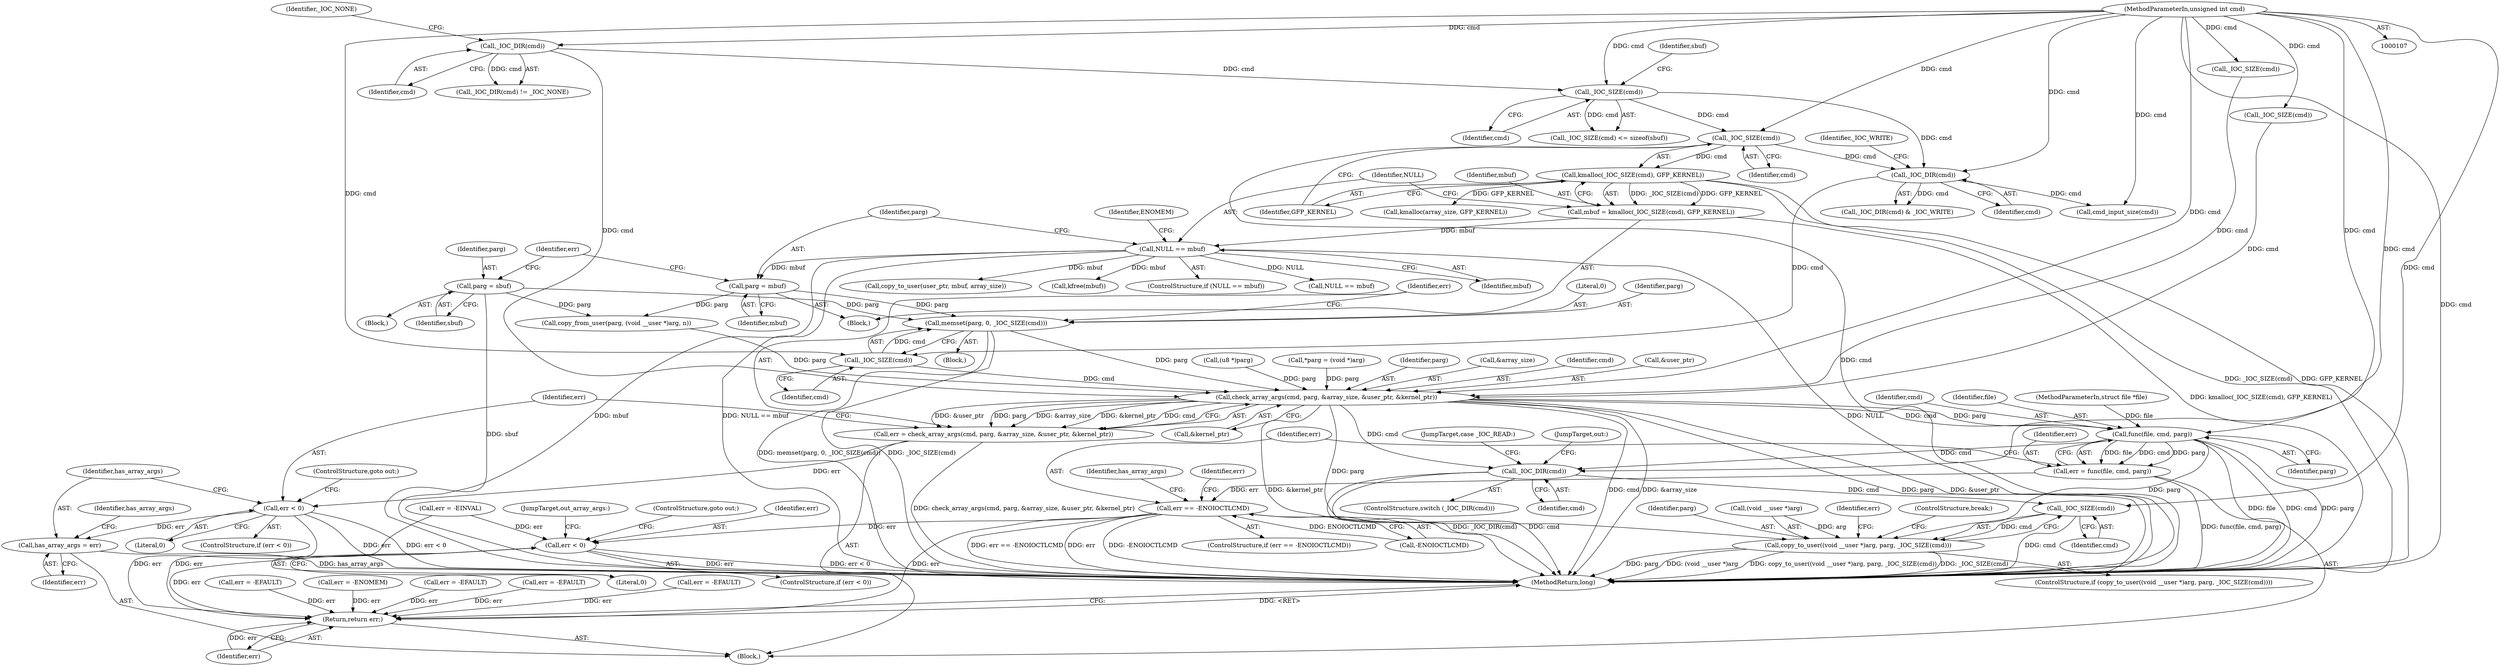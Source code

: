 digraph "0_linux_fc0a80798576f80ca10b3f6c9c7097f12fd1d64e@API" {
"1000217" [label="(Call,memset(parg, 0, _IOC_SIZE(cmd)))"];
"1000155" [label="(Call,parg = sbuf)"];
"1000173" [label="(Call,parg = mbuf)"];
"1000167" [label="(Call,NULL == mbuf)"];
"1000160" [label="(Call,mbuf = kmalloc(_IOC_SIZE(cmd), GFP_KERNEL))"];
"1000162" [label="(Call,kmalloc(_IOC_SIZE(cmd), GFP_KERNEL))"];
"1000163" [label="(Call,_IOC_SIZE(cmd))"];
"1000150" [label="(Call,_IOC_SIZE(cmd))"];
"1000144" [label="(Call,_IOC_DIR(cmd))"];
"1000109" [label="(MethodParameterIn,unsigned int cmd)"];
"1000220" [label="(Call,_IOC_SIZE(cmd))"];
"1000182" [label="(Call,_IOC_DIR(cmd))"];
"1000224" [label="(Call,check_array_args(cmd, parg, &array_size, &user_ptr, &kernel_ptr))"];
"1000222" [label="(Call,err = check_array_args(cmd, parg, &array_size, &user_ptr, &kernel_ptr))"];
"1000234" [label="(Call,err < 0)"];
"1000238" [label="(Call,has_array_args = err)"];
"1000331" [label="(Return,return err;)"];
"1000274" [label="(Call,func(file, cmd, parg))"];
"1000272" [label="(Call,err = func(file, cmd, parg))"];
"1000279" [label="(Call,err == -ENOIOCTLCMD)"];
"1000305" [label="(Call,err < 0)"];
"1000311" [label="(Call,_IOC_DIR(cmd))"];
"1000321" [label="(Call,_IOC_SIZE(cmd))"];
"1000316" [label="(Call,copy_to_user((void __user *)arg, parg, _IOC_SIZE(cmd)))"];
"1000305" [label="(Call,err < 0)"];
"1000177" [label="(Identifier,err)"];
"1000316" [label="(Call,copy_to_user((void __user *)arg, parg, _IOC_SIZE(cmd)))"];
"1000333" [label="(MethodReturn,long)"];
"1000321" [label="(Call,_IOC_SIZE(cmd))"];
"1000222" [label="(Call,err = check_array_args(cmd, parg, &array_size, &user_ptr, &kernel_ptr))"];
"1000153" [label="(Identifier,sbuf)"];
"1000235" [label="(Identifier,err)"];
"1000236" [label="(Literal,0)"];
"1000295" [label="(Call,copy_to_user(user_ptr, mbuf, array_size))"];
"1000308" [label="(ControlStructure,goto out;)"];
"1000225" [label="(Identifier,cmd)"];
"1000108" [label="(MethodParameterIn,struct file *file)"];
"1000216" [label="(Block,)"];
"1000154" [label="(Block,)"];
"1000288" [label="(Identifier,has_array_args)"];
"1000234" [label="(Call,err < 0)"];
"1000217" [label="(Call,memset(parg, 0, _IOC_SIZE(cmd)))"];
"1000240" [label="(Identifier,err)"];
"1000172" [label="(Identifier,ENOMEM)"];
"1000304" [label="(ControlStructure,if (err < 0))"];
"1000281" [label="(Call,-ENOIOCTLCMD)"];
"1000145" [label="(Identifier,cmd)"];
"1000277" [label="(Identifier,parg)"];
"1000219" [label="(Literal,0)"];
"1000258" [label="(Call,err = -EFAULT)"];
"1000184" [label="(Identifier,_IOC_WRITE)"];
"1000320" [label="(Identifier,parg)"];
"1000329" [label="(Call,kfree(mbuf))"];
"1000109" [label="(MethodParameterIn,unsigned int cmd)"];
"1000233" [label="(ControlStructure,if (err < 0))"];
"1000272" [label="(Call,err = func(file, cmd, parg))"];
"1000229" [label="(Call,&user_ptr)"];
"1000156" [label="(Identifier,parg)"];
"1000278" [label="(ControlStructure,if (err == -ENOIOCTLCMD))"];
"1000183" [label="(Identifier,cmd)"];
"1000112" [label="(Block,)"];
"1000151" [label="(Identifier,cmd)"];
"1000249" [label="(Call,err = -ENOMEM)"];
"1000299" [label="(Call,err = -EFAULT)"];
"1000192" [label="(Call,copy_from_user(parg, (void __user *)arg, n))"];
"1000314" [label="(JumpTarget,case _IOC_READ:)"];
"1000165" [label="(Identifier,GFP_KERNEL)"];
"1000322" [label="(Identifier,cmd)"];
"1000166" [label="(ControlStructure,if (NULL == mbuf))"];
"1000317" [label="(Call,(void __user *)arg)"];
"1000310" [label="(ControlStructure,switch (_IOC_DIR(cmd)))"];
"1000315" [label="(ControlStructure,if (copy_to_user((void __user *)arg, parg, _IOC_SIZE(cmd))))"];
"1000173" [label="(Call,parg = mbuf)"];
"1000324" [label="(Identifier,err)"];
"1000280" [label="(Identifier,err)"];
"1000332" [label="(Identifier,err)"];
"1000273" [label="(Identifier,err)"];
"1000161" [label="(Identifier,mbuf)"];
"1000231" [label="(Call,&kernel_ptr)"];
"1000182" [label="(Call,_IOC_DIR(cmd))"];
"1000309" [label="(JumpTarget,out_array_args:)"];
"1000323" [label="(Call,err = -EFAULT)"];
"1000206" [label="(Call,(u8 *)parg)"];
"1000119" [label="(Call,*parg = (void *)arg)"];
"1000284" [label="(Identifier,err)"];
"1000174" [label="(Identifier,parg)"];
"1000175" [label="(Identifier,mbuf)"];
"1000202" [label="(Call,_IOC_SIZE(cmd))"];
"1000221" [label="(Identifier,cmd)"];
"1000168" [label="(Identifier,NULL)"];
"1000220" [label="(Call,_IOC_SIZE(cmd))"];
"1000159" [label="(Block,)"];
"1000189" [label="(Call,cmd_input_size(cmd))"];
"1000162" [label="(Call,kmalloc(_IOC_SIZE(cmd), GFP_KERNEL))"];
"1000283" [label="(Call,err = -EINVAL)"];
"1000254" [label="(Call,NULL == mbuf)"];
"1000276" [label="(Identifier,cmd)"];
"1000237" [label="(ControlStructure,goto out;)"];
"1000146" [label="(Identifier,_IOC_NONE)"];
"1000150" [label="(Call,_IOC_SIZE(cmd))"];
"1000311" [label="(Call,_IOC_DIR(cmd))"];
"1000226" [label="(Identifier,parg)"];
"1000279" [label="(Call,err == -ENOIOCTLCMD)"];
"1000327" [label="(ControlStructure,break;)"];
"1000169" [label="(Identifier,mbuf)"];
"1000149" [label="(Call,_IOC_SIZE(cmd) <= sizeof(sbuf))"];
"1000160" [label="(Call,mbuf = kmalloc(_IOC_SIZE(cmd), GFP_KERNEL))"];
"1000218" [label="(Identifier,parg)"];
"1000157" [label="(Identifier,sbuf)"];
"1000224" [label="(Call,check_array_args(cmd, parg, &array_size, &user_ptr, &kernel_ptr))"];
"1000246" [label="(Call,kmalloc(array_size, GFP_KERNEL))"];
"1000239" [label="(Identifier,has_array_args)"];
"1000275" [label="(Identifier,file)"];
"1000238" [label="(Call,has_array_args = err)"];
"1000181" [label="(Call,_IOC_DIR(cmd) & _IOC_WRITE)"];
"1000227" [label="(Call,&array_size)"];
"1000167" [label="(Call,NULL == mbuf)"];
"1000155" [label="(Call,parg = sbuf)"];
"1000176" [label="(Call,err = -EFAULT)"];
"1000163" [label="(Call,_IOC_SIZE(cmd))"];
"1000312" [label="(Identifier,cmd)"];
"1000328" [label="(JumpTarget,out:)"];
"1000212" [label="(Call,_IOC_SIZE(cmd))"];
"1000144" [label="(Call,_IOC_DIR(cmd))"];
"1000242" [label="(Identifier,has_array_args)"];
"1000223" [label="(Identifier,err)"];
"1000164" [label="(Identifier,cmd)"];
"1000331" [label="(Return,return err;)"];
"1000274" [label="(Call,func(file, cmd, parg))"];
"1000306" [label="(Identifier,err)"];
"1000307" [label="(Literal,0)"];
"1000143" [label="(Call,_IOC_DIR(cmd) != _IOC_NONE)"];
"1000217" -> "1000216"  [label="AST: "];
"1000217" -> "1000220"  [label="CFG: "];
"1000218" -> "1000217"  [label="AST: "];
"1000219" -> "1000217"  [label="AST: "];
"1000220" -> "1000217"  [label="AST: "];
"1000223" -> "1000217"  [label="CFG: "];
"1000217" -> "1000333"  [label="DDG: memset(parg, 0, _IOC_SIZE(cmd))"];
"1000217" -> "1000333"  [label="DDG: _IOC_SIZE(cmd)"];
"1000155" -> "1000217"  [label="DDG: parg"];
"1000173" -> "1000217"  [label="DDG: parg"];
"1000220" -> "1000217"  [label="DDG: cmd"];
"1000217" -> "1000224"  [label="DDG: parg"];
"1000155" -> "1000154"  [label="AST: "];
"1000155" -> "1000157"  [label="CFG: "];
"1000156" -> "1000155"  [label="AST: "];
"1000157" -> "1000155"  [label="AST: "];
"1000177" -> "1000155"  [label="CFG: "];
"1000155" -> "1000333"  [label="DDG: sbuf"];
"1000155" -> "1000192"  [label="DDG: parg"];
"1000173" -> "1000159"  [label="AST: "];
"1000173" -> "1000175"  [label="CFG: "];
"1000174" -> "1000173"  [label="AST: "];
"1000175" -> "1000173"  [label="AST: "];
"1000177" -> "1000173"  [label="CFG: "];
"1000167" -> "1000173"  [label="DDG: mbuf"];
"1000173" -> "1000192"  [label="DDG: parg"];
"1000167" -> "1000166"  [label="AST: "];
"1000167" -> "1000169"  [label="CFG: "];
"1000168" -> "1000167"  [label="AST: "];
"1000169" -> "1000167"  [label="AST: "];
"1000172" -> "1000167"  [label="CFG: "];
"1000174" -> "1000167"  [label="CFG: "];
"1000167" -> "1000333"  [label="DDG: NULL"];
"1000167" -> "1000333"  [label="DDG: mbuf"];
"1000167" -> "1000333"  [label="DDG: NULL == mbuf"];
"1000160" -> "1000167"  [label="DDG: mbuf"];
"1000167" -> "1000254"  [label="DDG: NULL"];
"1000167" -> "1000295"  [label="DDG: mbuf"];
"1000167" -> "1000329"  [label="DDG: mbuf"];
"1000160" -> "1000159"  [label="AST: "];
"1000160" -> "1000162"  [label="CFG: "];
"1000161" -> "1000160"  [label="AST: "];
"1000162" -> "1000160"  [label="AST: "];
"1000168" -> "1000160"  [label="CFG: "];
"1000160" -> "1000333"  [label="DDG: kmalloc(_IOC_SIZE(cmd), GFP_KERNEL)"];
"1000162" -> "1000160"  [label="DDG: _IOC_SIZE(cmd)"];
"1000162" -> "1000160"  [label="DDG: GFP_KERNEL"];
"1000162" -> "1000165"  [label="CFG: "];
"1000163" -> "1000162"  [label="AST: "];
"1000165" -> "1000162"  [label="AST: "];
"1000162" -> "1000333"  [label="DDG: _IOC_SIZE(cmd)"];
"1000162" -> "1000333"  [label="DDG: GFP_KERNEL"];
"1000163" -> "1000162"  [label="DDG: cmd"];
"1000162" -> "1000246"  [label="DDG: GFP_KERNEL"];
"1000163" -> "1000164"  [label="CFG: "];
"1000164" -> "1000163"  [label="AST: "];
"1000165" -> "1000163"  [label="CFG: "];
"1000163" -> "1000333"  [label="DDG: cmd"];
"1000150" -> "1000163"  [label="DDG: cmd"];
"1000109" -> "1000163"  [label="DDG: cmd"];
"1000163" -> "1000182"  [label="DDG: cmd"];
"1000150" -> "1000149"  [label="AST: "];
"1000150" -> "1000151"  [label="CFG: "];
"1000151" -> "1000150"  [label="AST: "];
"1000153" -> "1000150"  [label="CFG: "];
"1000150" -> "1000149"  [label="DDG: cmd"];
"1000144" -> "1000150"  [label="DDG: cmd"];
"1000109" -> "1000150"  [label="DDG: cmd"];
"1000150" -> "1000182"  [label="DDG: cmd"];
"1000144" -> "1000143"  [label="AST: "];
"1000144" -> "1000145"  [label="CFG: "];
"1000145" -> "1000144"  [label="AST: "];
"1000146" -> "1000144"  [label="CFG: "];
"1000144" -> "1000143"  [label="DDG: cmd"];
"1000109" -> "1000144"  [label="DDG: cmd"];
"1000144" -> "1000224"  [label="DDG: cmd"];
"1000109" -> "1000107"  [label="AST: "];
"1000109" -> "1000333"  [label="DDG: cmd"];
"1000109" -> "1000182"  [label="DDG: cmd"];
"1000109" -> "1000189"  [label="DDG: cmd"];
"1000109" -> "1000202"  [label="DDG: cmd"];
"1000109" -> "1000212"  [label="DDG: cmd"];
"1000109" -> "1000220"  [label="DDG: cmd"];
"1000109" -> "1000224"  [label="DDG: cmd"];
"1000109" -> "1000274"  [label="DDG: cmd"];
"1000109" -> "1000311"  [label="DDG: cmd"];
"1000109" -> "1000321"  [label="DDG: cmd"];
"1000220" -> "1000221"  [label="CFG: "];
"1000221" -> "1000220"  [label="AST: "];
"1000182" -> "1000220"  [label="DDG: cmd"];
"1000220" -> "1000224"  [label="DDG: cmd"];
"1000182" -> "1000181"  [label="AST: "];
"1000182" -> "1000183"  [label="CFG: "];
"1000183" -> "1000182"  [label="AST: "];
"1000184" -> "1000182"  [label="CFG: "];
"1000182" -> "1000181"  [label="DDG: cmd"];
"1000182" -> "1000189"  [label="DDG: cmd"];
"1000224" -> "1000222"  [label="AST: "];
"1000224" -> "1000231"  [label="CFG: "];
"1000225" -> "1000224"  [label="AST: "];
"1000226" -> "1000224"  [label="AST: "];
"1000227" -> "1000224"  [label="AST: "];
"1000229" -> "1000224"  [label="AST: "];
"1000231" -> "1000224"  [label="AST: "];
"1000222" -> "1000224"  [label="CFG: "];
"1000224" -> "1000333"  [label="DDG: cmd"];
"1000224" -> "1000333"  [label="DDG: &array_size"];
"1000224" -> "1000333"  [label="DDG: parg"];
"1000224" -> "1000333"  [label="DDG: &user_ptr"];
"1000224" -> "1000333"  [label="DDG: &kernel_ptr"];
"1000224" -> "1000222"  [label="DDG: &user_ptr"];
"1000224" -> "1000222"  [label="DDG: parg"];
"1000224" -> "1000222"  [label="DDG: &array_size"];
"1000224" -> "1000222"  [label="DDG: &kernel_ptr"];
"1000224" -> "1000222"  [label="DDG: cmd"];
"1000202" -> "1000224"  [label="DDG: cmd"];
"1000212" -> "1000224"  [label="DDG: cmd"];
"1000206" -> "1000224"  [label="DDG: parg"];
"1000192" -> "1000224"  [label="DDG: parg"];
"1000119" -> "1000224"  [label="DDG: parg"];
"1000224" -> "1000274"  [label="DDG: cmd"];
"1000224" -> "1000274"  [label="DDG: parg"];
"1000224" -> "1000311"  [label="DDG: cmd"];
"1000224" -> "1000316"  [label="DDG: parg"];
"1000222" -> "1000112"  [label="AST: "];
"1000223" -> "1000222"  [label="AST: "];
"1000235" -> "1000222"  [label="CFG: "];
"1000222" -> "1000333"  [label="DDG: check_array_args(cmd, parg, &array_size, &user_ptr, &kernel_ptr)"];
"1000222" -> "1000234"  [label="DDG: err"];
"1000234" -> "1000233"  [label="AST: "];
"1000234" -> "1000236"  [label="CFG: "];
"1000235" -> "1000234"  [label="AST: "];
"1000236" -> "1000234"  [label="AST: "];
"1000237" -> "1000234"  [label="CFG: "];
"1000239" -> "1000234"  [label="CFG: "];
"1000234" -> "1000333"  [label="DDG: err"];
"1000234" -> "1000333"  [label="DDG: err < 0"];
"1000234" -> "1000238"  [label="DDG: err"];
"1000234" -> "1000331"  [label="DDG: err"];
"1000238" -> "1000112"  [label="AST: "];
"1000238" -> "1000240"  [label="CFG: "];
"1000239" -> "1000238"  [label="AST: "];
"1000240" -> "1000238"  [label="AST: "];
"1000242" -> "1000238"  [label="CFG: "];
"1000238" -> "1000333"  [label="DDG: has_array_args"];
"1000331" -> "1000112"  [label="AST: "];
"1000331" -> "1000332"  [label="CFG: "];
"1000332" -> "1000331"  [label="AST: "];
"1000333" -> "1000331"  [label="CFG: "];
"1000331" -> "1000333"  [label="DDG: <RET>"];
"1000332" -> "1000331"  [label="DDG: err"];
"1000258" -> "1000331"  [label="DDG: err"];
"1000283" -> "1000331"  [label="DDG: err"];
"1000305" -> "1000331"  [label="DDG: err"];
"1000299" -> "1000331"  [label="DDG: err"];
"1000323" -> "1000331"  [label="DDG: err"];
"1000176" -> "1000331"  [label="DDG: err"];
"1000249" -> "1000331"  [label="DDG: err"];
"1000279" -> "1000331"  [label="DDG: err"];
"1000274" -> "1000272"  [label="AST: "];
"1000274" -> "1000277"  [label="CFG: "];
"1000275" -> "1000274"  [label="AST: "];
"1000276" -> "1000274"  [label="AST: "];
"1000277" -> "1000274"  [label="AST: "];
"1000272" -> "1000274"  [label="CFG: "];
"1000274" -> "1000333"  [label="DDG: file"];
"1000274" -> "1000333"  [label="DDG: cmd"];
"1000274" -> "1000333"  [label="DDG: parg"];
"1000274" -> "1000272"  [label="DDG: file"];
"1000274" -> "1000272"  [label="DDG: cmd"];
"1000274" -> "1000272"  [label="DDG: parg"];
"1000108" -> "1000274"  [label="DDG: file"];
"1000274" -> "1000311"  [label="DDG: cmd"];
"1000274" -> "1000316"  [label="DDG: parg"];
"1000272" -> "1000112"  [label="AST: "];
"1000273" -> "1000272"  [label="AST: "];
"1000280" -> "1000272"  [label="CFG: "];
"1000272" -> "1000333"  [label="DDG: func(file, cmd, parg)"];
"1000272" -> "1000279"  [label="DDG: err"];
"1000279" -> "1000278"  [label="AST: "];
"1000279" -> "1000281"  [label="CFG: "];
"1000280" -> "1000279"  [label="AST: "];
"1000281" -> "1000279"  [label="AST: "];
"1000284" -> "1000279"  [label="CFG: "];
"1000288" -> "1000279"  [label="CFG: "];
"1000279" -> "1000333"  [label="DDG: err"];
"1000279" -> "1000333"  [label="DDG: -ENOIOCTLCMD"];
"1000279" -> "1000333"  [label="DDG: err == -ENOIOCTLCMD"];
"1000281" -> "1000279"  [label="DDG: ENOIOCTLCMD"];
"1000279" -> "1000305"  [label="DDG: err"];
"1000305" -> "1000304"  [label="AST: "];
"1000305" -> "1000307"  [label="CFG: "];
"1000306" -> "1000305"  [label="AST: "];
"1000307" -> "1000305"  [label="AST: "];
"1000308" -> "1000305"  [label="CFG: "];
"1000309" -> "1000305"  [label="CFG: "];
"1000305" -> "1000333"  [label="DDG: err < 0"];
"1000305" -> "1000333"  [label="DDG: err"];
"1000283" -> "1000305"  [label="DDG: err"];
"1000311" -> "1000310"  [label="AST: "];
"1000311" -> "1000312"  [label="CFG: "];
"1000312" -> "1000311"  [label="AST: "];
"1000314" -> "1000311"  [label="CFG: "];
"1000328" -> "1000311"  [label="CFG: "];
"1000311" -> "1000333"  [label="DDG: cmd"];
"1000311" -> "1000333"  [label="DDG: _IOC_DIR(cmd)"];
"1000311" -> "1000321"  [label="DDG: cmd"];
"1000321" -> "1000316"  [label="AST: "];
"1000321" -> "1000322"  [label="CFG: "];
"1000322" -> "1000321"  [label="AST: "];
"1000316" -> "1000321"  [label="CFG: "];
"1000321" -> "1000333"  [label="DDG: cmd"];
"1000321" -> "1000316"  [label="DDG: cmd"];
"1000316" -> "1000315"  [label="AST: "];
"1000317" -> "1000316"  [label="AST: "];
"1000320" -> "1000316"  [label="AST: "];
"1000324" -> "1000316"  [label="CFG: "];
"1000327" -> "1000316"  [label="CFG: "];
"1000316" -> "1000333"  [label="DDG: copy_to_user((void __user *)arg, parg, _IOC_SIZE(cmd))"];
"1000316" -> "1000333"  [label="DDG: _IOC_SIZE(cmd)"];
"1000316" -> "1000333"  [label="DDG: parg"];
"1000316" -> "1000333"  [label="DDG: (void __user *)arg"];
"1000317" -> "1000316"  [label="DDG: arg"];
}
